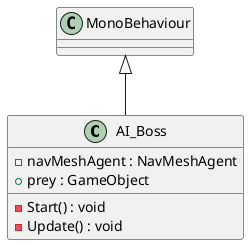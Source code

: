 @startuml
class AI_Boss {
    - navMeshAgent : NavMeshAgent
    + prey : GameObject
    - Start() : void
    - Update() : void
}
MonoBehaviour <|-- AI_Boss
@enduml
